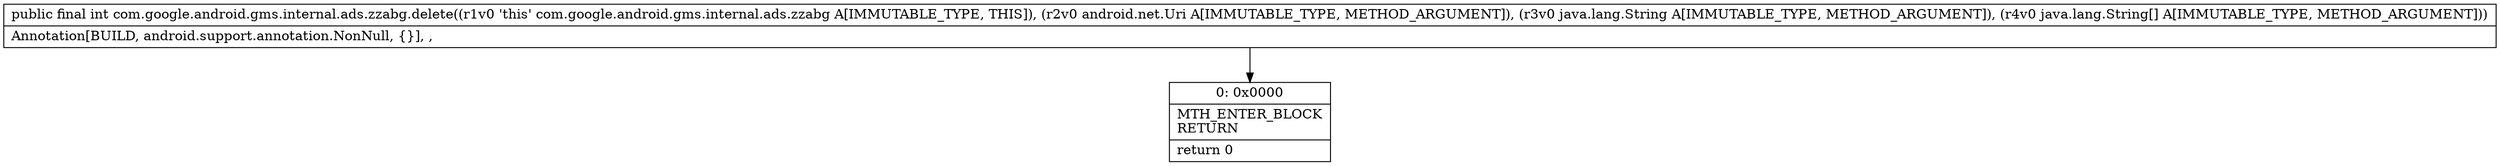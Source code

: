 digraph "CFG forcom.google.android.gms.internal.ads.zzabg.delete(Landroid\/net\/Uri;Ljava\/lang\/String;[Ljava\/lang\/String;)I" {
Node_0 [shape=record,label="{0\:\ 0x0000|MTH_ENTER_BLOCK\lRETURN\l|return 0\l}"];
MethodNode[shape=record,label="{public final int com.google.android.gms.internal.ads.zzabg.delete((r1v0 'this' com.google.android.gms.internal.ads.zzabg A[IMMUTABLE_TYPE, THIS]), (r2v0 android.net.Uri A[IMMUTABLE_TYPE, METHOD_ARGUMENT]), (r3v0 java.lang.String A[IMMUTABLE_TYPE, METHOD_ARGUMENT]), (r4v0 java.lang.String[] A[IMMUTABLE_TYPE, METHOD_ARGUMENT]))  | Annotation[BUILD, android.support.annotation.NonNull, \{\}], , \l}"];
MethodNode -> Node_0;
}

